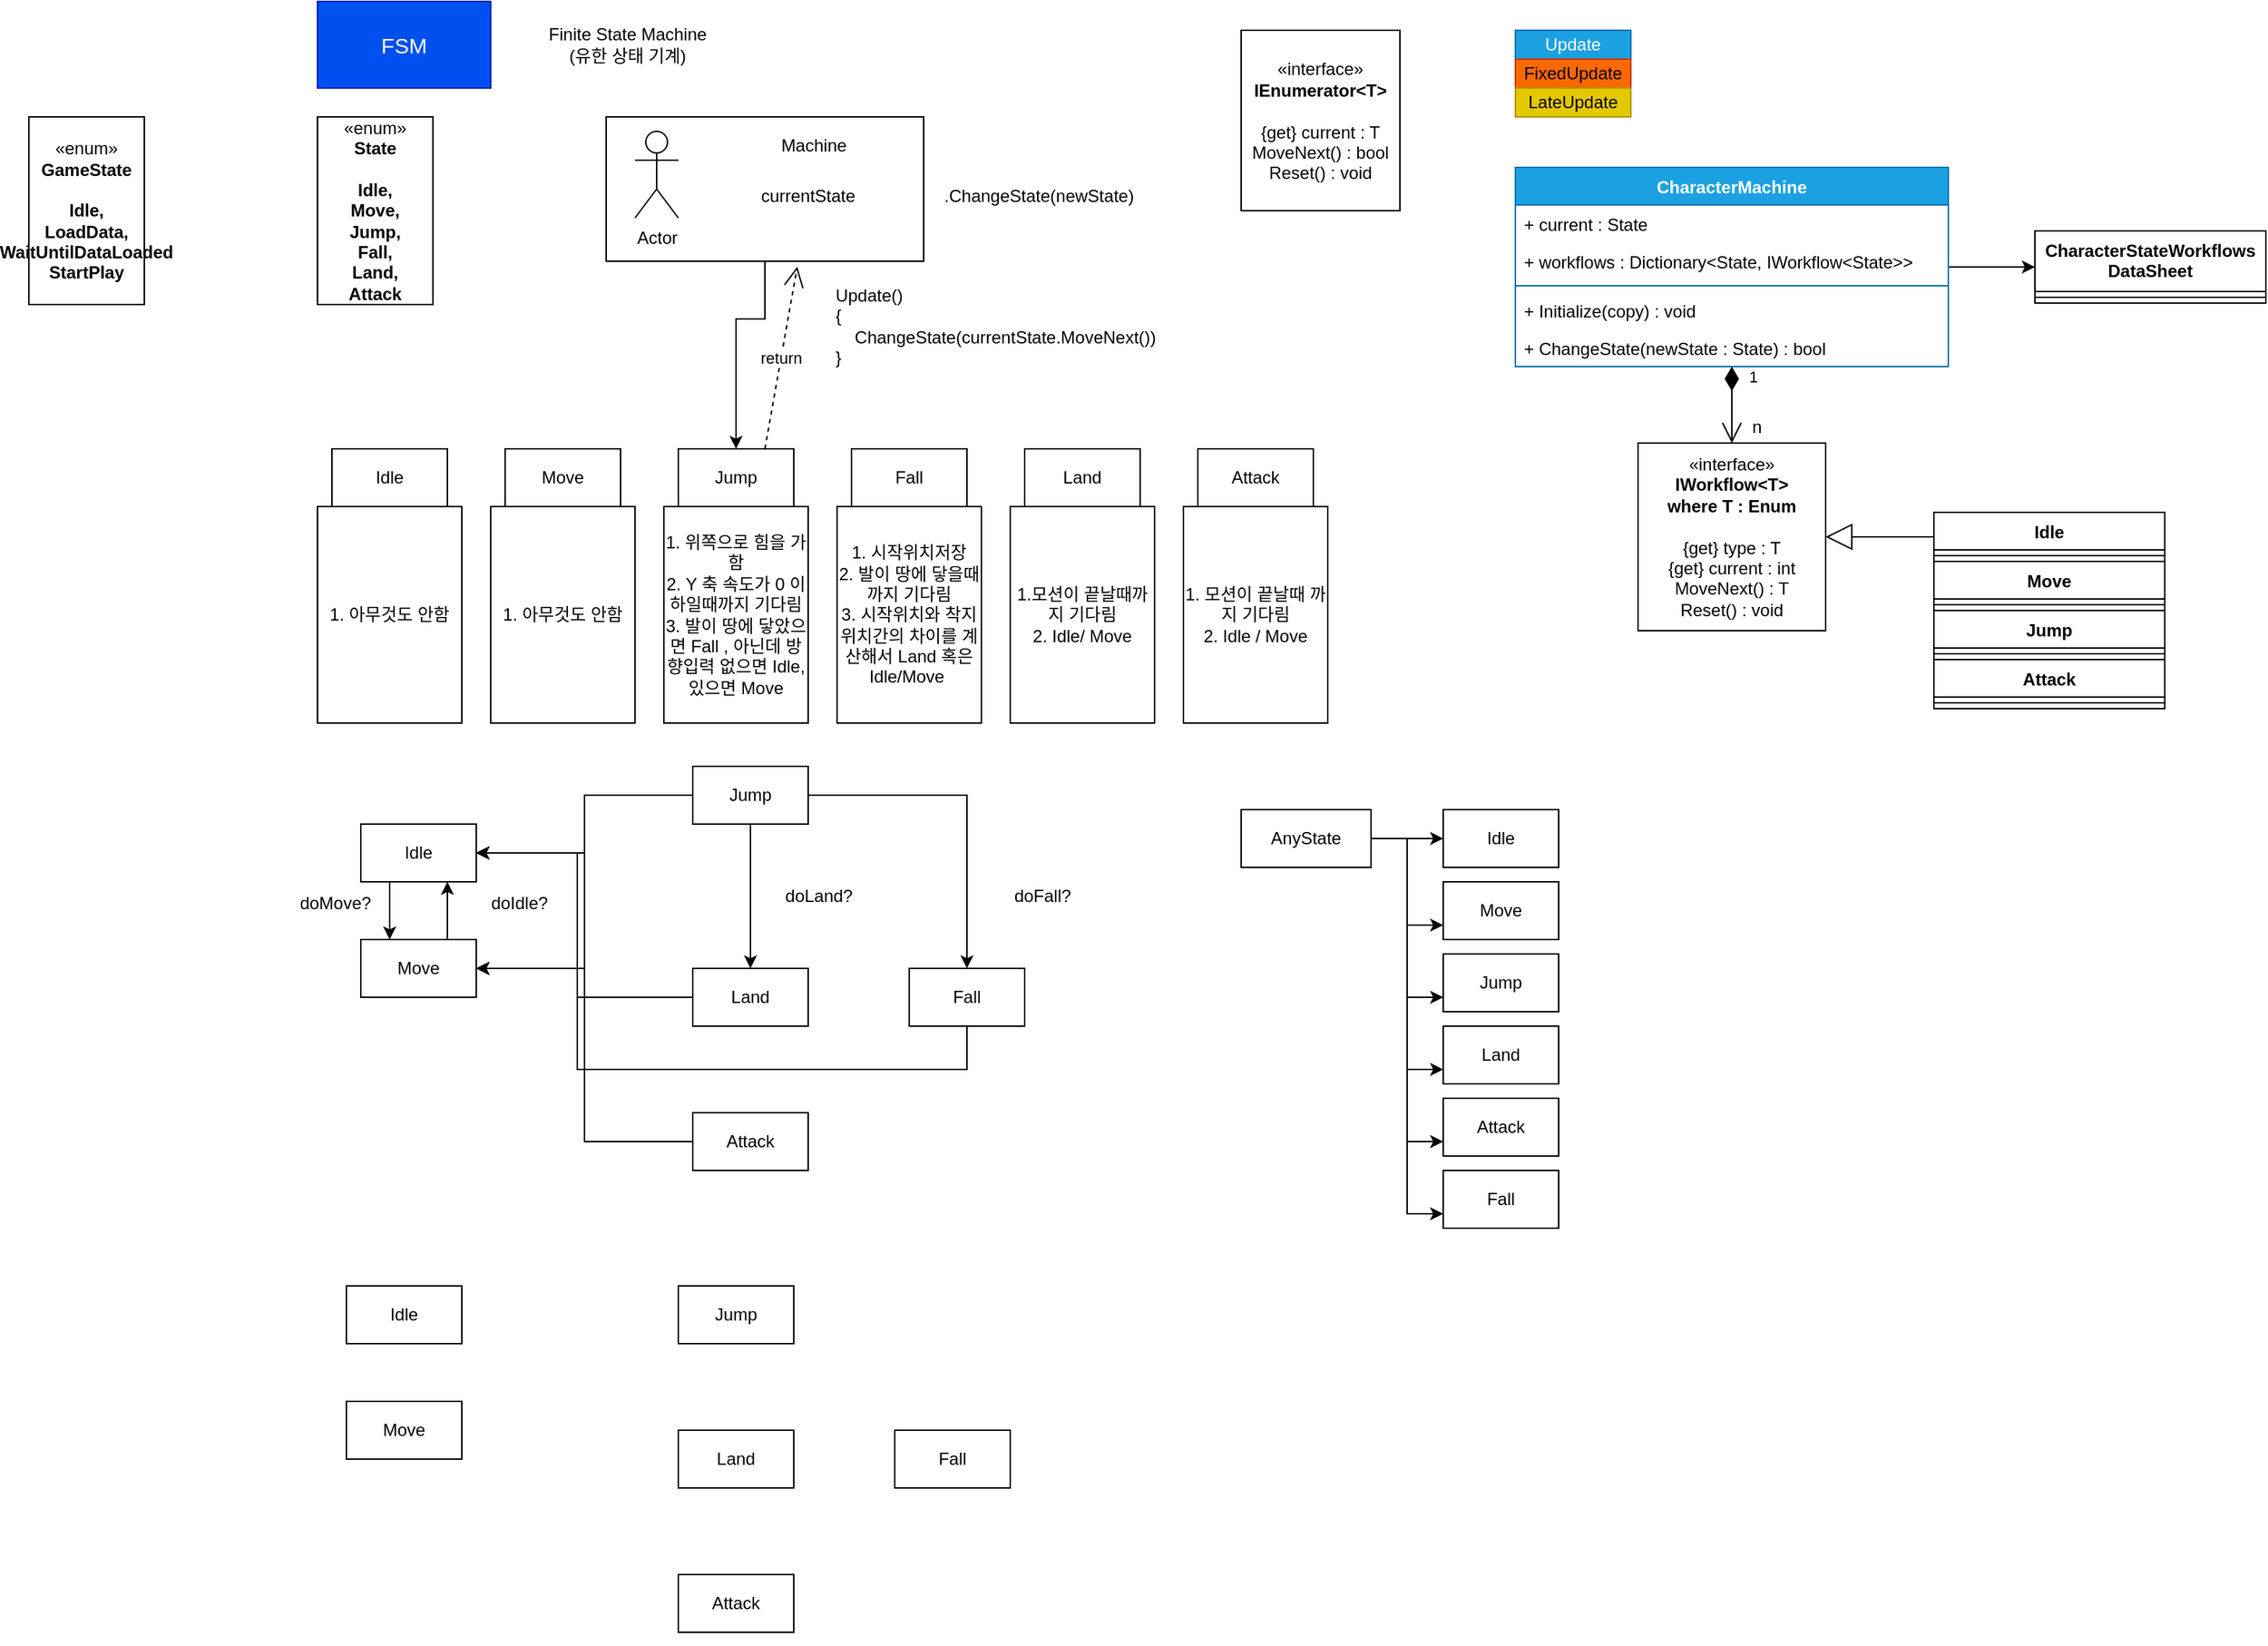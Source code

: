 <mxfile version="21.7.0" type="device">
  <diagram id="C5RBs43oDa-KdzZeNtuy" name="Page-1">
    <mxGraphModel dx="1877" dy="534" grid="1" gridSize="10" guides="1" tooltips="1" connect="1" arrows="1" fold="1" page="1" pageScale="1" pageWidth="827" pageHeight="1169" math="0" shadow="0">
      <root>
        <mxCell id="WIyWlLk6GJQsqaUBKTNV-0" />
        <mxCell id="WIyWlLk6GJQsqaUBKTNV-1" parent="WIyWlLk6GJQsqaUBKTNV-0" />
        <mxCell id="bnlQOimCdnCWoGnJ-0to-18" style="edgeStyle=orthogonalEdgeStyle;rounded=0;orthogonalLoop=1;jettySize=auto;html=1;entryX=0.5;entryY=0;entryDx=0;entryDy=0;" parent="WIyWlLk6GJQsqaUBKTNV-1" source="bnlQOimCdnCWoGnJ-0to-15" target="bnlQOimCdnCWoGnJ-0to-5" edge="1">
          <mxGeometry relative="1" as="geometry">
            <Array as="points">
              <mxPoint x="330" y="240" />
              <mxPoint x="310" y="240" />
            </Array>
          </mxGeometry>
        </mxCell>
        <mxCell id="bnlQOimCdnCWoGnJ-0to-15" value="" style="rounded=0;whiteSpace=wrap;html=1;" parent="WIyWlLk6GJQsqaUBKTNV-1" vertex="1">
          <mxGeometry x="220" y="100" width="220" height="100" as="geometry" />
        </mxCell>
        <mxCell id="bnlQOimCdnCWoGnJ-0to-0" value="FSM" style="rounded=0;whiteSpace=wrap;html=1;fillColor=#0050ef;fontColor=#ffffff;strokeColor=#001DBC;fontSize=15;" parent="WIyWlLk6GJQsqaUBKTNV-1" vertex="1">
          <mxGeometry x="20" y="20" width="120" height="60" as="geometry" />
        </mxCell>
        <mxCell id="bnlQOimCdnCWoGnJ-0to-1" value="Finite State Machine&lt;br&gt;(유한 상태 기계)" style="text;html=1;strokeColor=none;fillColor=none;align=center;verticalAlign=middle;whiteSpace=wrap;rounded=0;" parent="WIyWlLk6GJQsqaUBKTNV-1" vertex="1">
          <mxGeometry x="150" y="20" width="170" height="60" as="geometry" />
        </mxCell>
        <mxCell id="bnlQOimCdnCWoGnJ-0to-2" value="Move" style="rounded=0;whiteSpace=wrap;html=1;" parent="WIyWlLk6GJQsqaUBKTNV-1" vertex="1">
          <mxGeometry x="150" y="330" width="80" height="40" as="geometry" />
        </mxCell>
        <mxCell id="bnlQOimCdnCWoGnJ-0to-3" value="Actor" style="shape=umlActor;verticalLabelPosition=bottom;verticalAlign=top;html=1;outlineConnect=0;" parent="WIyWlLk6GJQsqaUBKTNV-1" vertex="1">
          <mxGeometry x="240" y="110" width="30" height="60" as="geometry" />
        </mxCell>
        <mxCell id="bnlQOimCdnCWoGnJ-0to-4" value="Idle" style="rounded=0;whiteSpace=wrap;html=1;" parent="WIyWlLk6GJQsqaUBKTNV-1" vertex="1">
          <mxGeometry x="30" y="330" width="80" height="40" as="geometry" />
        </mxCell>
        <mxCell id="bnlQOimCdnCWoGnJ-0to-5" value="Jump" style="rounded=0;whiteSpace=wrap;html=1;" parent="WIyWlLk6GJQsqaUBKTNV-1" vertex="1">
          <mxGeometry x="270" y="330" width="80" height="40" as="geometry" />
        </mxCell>
        <mxCell id="bnlQOimCdnCWoGnJ-0to-6" value="Fall" style="rounded=0;whiteSpace=wrap;html=1;" parent="WIyWlLk6GJQsqaUBKTNV-1" vertex="1">
          <mxGeometry x="390" y="330" width="80" height="40" as="geometry" />
        </mxCell>
        <mxCell id="bnlQOimCdnCWoGnJ-0to-7" value="Land" style="rounded=0;whiteSpace=wrap;html=1;" parent="WIyWlLk6GJQsqaUBKTNV-1" vertex="1">
          <mxGeometry x="510" y="330" width="80" height="40" as="geometry" />
        </mxCell>
        <mxCell id="bnlQOimCdnCWoGnJ-0to-8" value="Attack" style="rounded=0;whiteSpace=wrap;html=1;" parent="WIyWlLk6GJQsqaUBKTNV-1" vertex="1">
          <mxGeometry x="630" y="330" width="80" height="40" as="geometry" />
        </mxCell>
        <mxCell id="bnlQOimCdnCWoGnJ-0to-9" value="1. 아무것도 안함" style="rounded=0;whiteSpace=wrap;html=1;" parent="WIyWlLk6GJQsqaUBKTNV-1" vertex="1">
          <mxGeometry x="20" y="370" width="100" height="150" as="geometry" />
        </mxCell>
        <mxCell id="bnlQOimCdnCWoGnJ-0to-10" value="1. 아무것도 안함" style="rounded=0;whiteSpace=wrap;html=1;" parent="WIyWlLk6GJQsqaUBKTNV-1" vertex="1">
          <mxGeometry x="140" y="370" width="100" height="150" as="geometry" />
        </mxCell>
        <mxCell id="bnlQOimCdnCWoGnJ-0to-11" value="1. 위쪽으로 힘을 가함&lt;br&gt;2. Y 축 속도가 0 이하일때까지 기다림&lt;br&gt;3. 발이 땅에 닿았으면 Fall , 아닌데 방향입력 없으면 Idle, 있으면 Move" style="rounded=0;whiteSpace=wrap;html=1;" parent="WIyWlLk6GJQsqaUBKTNV-1" vertex="1">
          <mxGeometry x="260" y="370" width="100" height="150" as="geometry" />
        </mxCell>
        <mxCell id="bnlQOimCdnCWoGnJ-0to-12" value="1. 시작위치저장&lt;br&gt;2. 발이 땅에 닿을때 까지 기다림&lt;br&gt;3. 시작위치와 착지위치간의 차이를 계산해서 Land 혹은 Idle/Move&amp;nbsp;" style="rounded=0;whiteSpace=wrap;html=1;" parent="WIyWlLk6GJQsqaUBKTNV-1" vertex="1">
          <mxGeometry x="380" y="370" width="100" height="150" as="geometry" />
        </mxCell>
        <mxCell id="bnlQOimCdnCWoGnJ-0to-13" value="1.모션이 끝날때까지 기다림&lt;br&gt;2. Idle/ Move" style="rounded=0;whiteSpace=wrap;html=1;" parent="WIyWlLk6GJQsqaUBKTNV-1" vertex="1">
          <mxGeometry x="500" y="370" width="100" height="150" as="geometry" />
        </mxCell>
        <mxCell id="bnlQOimCdnCWoGnJ-0to-14" value="1. 모션이 끝날때 까지 기다림&lt;br&gt;2. Idle / Move" style="rounded=0;whiteSpace=wrap;html=1;" parent="WIyWlLk6GJQsqaUBKTNV-1" vertex="1">
          <mxGeometry x="620" y="370" width="100" height="150" as="geometry" />
        </mxCell>
        <mxCell id="bnlQOimCdnCWoGnJ-0to-16" value="Machine" style="text;html=1;strokeColor=none;fillColor=none;align=center;verticalAlign=middle;whiteSpace=wrap;rounded=0;" parent="WIyWlLk6GJQsqaUBKTNV-1" vertex="1">
          <mxGeometry x="314" y="105" width="100" height="30" as="geometry" />
        </mxCell>
        <mxCell id="bnlQOimCdnCWoGnJ-0to-17" value=".ChangeState(newState)" style="text;html=1;strokeColor=none;fillColor=none;align=center;verticalAlign=middle;whiteSpace=wrap;rounded=0;" parent="WIyWlLk6GJQsqaUBKTNV-1" vertex="1">
          <mxGeometry x="450" y="135" width="140" height="40" as="geometry" />
        </mxCell>
        <mxCell id="bnlQOimCdnCWoGnJ-0to-20" value="«enum»&lt;br&gt;&lt;b&gt;State&lt;br&gt;&lt;br&gt;Idle,&lt;br&gt;Move,&lt;br&gt;Jump,&lt;br&gt;Fall,&lt;br&gt;Land,&lt;br&gt;Attack&lt;br&gt;&lt;/b&gt;" style="html=1;whiteSpace=wrap;" parent="WIyWlLk6GJQsqaUBKTNV-1" vertex="1">
          <mxGeometry x="20" y="100" width="80" height="130" as="geometry" />
        </mxCell>
        <mxCell id="bnlQOimCdnCWoGnJ-0to-21" value="currentState" style="text;html=1;strokeColor=none;fillColor=none;align=center;verticalAlign=middle;whiteSpace=wrap;rounded=0;" parent="WIyWlLk6GJQsqaUBKTNV-1" vertex="1">
          <mxGeometry x="310" y="140" width="100" height="30" as="geometry" />
        </mxCell>
        <mxCell id="bnlQOimCdnCWoGnJ-0to-22" value="&lt;div style=&quot;text-align: left;&quot;&gt;&lt;span style=&quot;background-color: initial;&quot;&gt;Update()&lt;/span&gt;&lt;/div&gt;&lt;div style=&quot;text-align: left;&quot;&gt;&lt;span style=&quot;background-color: initial;&quot;&gt;{&lt;/span&gt;&lt;/div&gt;&lt;div style=&quot;text-align: left;&quot;&gt;&lt;span style=&quot;background-color: initial;&quot;&gt;&amp;nbsp; &amp;nbsp; ChangeState(currentState.MoveNext())&lt;/span&gt;&lt;/div&gt;&lt;div style=&quot;text-align: left;&quot;&gt;&lt;span style=&quot;background-color: initial;&quot;&gt;}&lt;/span&gt;&lt;/div&gt;" style="text;html=1;strokeColor=none;fillColor=none;align=center;verticalAlign=middle;whiteSpace=wrap;rounded=0;" parent="WIyWlLk6GJQsqaUBKTNV-1" vertex="1">
          <mxGeometry x="360" y="210" width="260" height="70" as="geometry" />
        </mxCell>
        <mxCell id="bnlQOimCdnCWoGnJ-0to-23" value="return" style="endArrow=open;endSize=12;dashed=1;html=1;rounded=0;exitX=0.75;exitY=0;exitDx=0;exitDy=0;entryX=0.602;entryY=1.037;entryDx=0;entryDy=0;entryPerimeter=0;" parent="WIyWlLk6GJQsqaUBKTNV-1" source="bnlQOimCdnCWoGnJ-0to-5" target="bnlQOimCdnCWoGnJ-0to-15" edge="1">
          <mxGeometry width="160" relative="1" as="geometry">
            <mxPoint x="340" y="310" as="sourcePoint" />
            <mxPoint x="500" y="310" as="targetPoint" />
          </mxGeometry>
        </mxCell>
        <mxCell id="bnlQOimCdnCWoGnJ-0to-33" style="edgeStyle=orthogonalEdgeStyle;rounded=0;orthogonalLoop=1;jettySize=auto;html=1;entryX=0.75;entryY=1;entryDx=0;entryDy=0;" parent="WIyWlLk6GJQsqaUBKTNV-1" source="bnlQOimCdnCWoGnJ-0to-25" target="bnlQOimCdnCWoGnJ-0to-26" edge="1">
          <mxGeometry relative="1" as="geometry">
            <Array as="points">
              <mxPoint x="110" y="660" />
              <mxPoint x="110" y="660" />
            </Array>
          </mxGeometry>
        </mxCell>
        <mxCell id="bnlQOimCdnCWoGnJ-0to-25" value="Move" style="rounded=0;whiteSpace=wrap;html=1;" parent="WIyWlLk6GJQsqaUBKTNV-1" vertex="1">
          <mxGeometry x="50" y="670" width="80" height="40" as="geometry" />
        </mxCell>
        <mxCell id="bnlQOimCdnCWoGnJ-0to-31" style="edgeStyle=orthogonalEdgeStyle;rounded=0;orthogonalLoop=1;jettySize=auto;html=1;entryX=0.25;entryY=0;entryDx=0;entryDy=0;exitX=0.25;exitY=1;exitDx=0;exitDy=0;" parent="WIyWlLk6GJQsqaUBKTNV-1" source="bnlQOimCdnCWoGnJ-0to-26" target="bnlQOimCdnCWoGnJ-0to-25" edge="1">
          <mxGeometry relative="1" as="geometry" />
        </mxCell>
        <mxCell id="bnlQOimCdnCWoGnJ-0to-26" value="Idle" style="rounded=0;whiteSpace=wrap;html=1;" parent="WIyWlLk6GJQsqaUBKTNV-1" vertex="1">
          <mxGeometry x="50" y="590" width="80" height="40" as="geometry" />
        </mxCell>
        <mxCell id="bnlQOimCdnCWoGnJ-0to-35" style="edgeStyle=orthogonalEdgeStyle;rounded=0;orthogonalLoop=1;jettySize=auto;html=1;entryX=0.5;entryY=0;entryDx=0;entryDy=0;" parent="WIyWlLk6GJQsqaUBKTNV-1" source="bnlQOimCdnCWoGnJ-0to-27" target="bnlQOimCdnCWoGnJ-0to-28" edge="1">
          <mxGeometry relative="1" as="geometry" />
        </mxCell>
        <mxCell id="bnlQOimCdnCWoGnJ-0to-37" style="edgeStyle=orthogonalEdgeStyle;rounded=0;orthogonalLoop=1;jettySize=auto;html=1;entryX=0.5;entryY=0;entryDx=0;entryDy=0;" parent="WIyWlLk6GJQsqaUBKTNV-1" source="bnlQOimCdnCWoGnJ-0to-27" target="bnlQOimCdnCWoGnJ-0to-29" edge="1">
          <mxGeometry relative="1" as="geometry" />
        </mxCell>
        <mxCell id="bnlQOimCdnCWoGnJ-0to-46" style="edgeStyle=orthogonalEdgeStyle;rounded=0;orthogonalLoop=1;jettySize=auto;html=1;entryX=1;entryY=0.5;entryDx=0;entryDy=0;" parent="WIyWlLk6GJQsqaUBKTNV-1" source="bnlQOimCdnCWoGnJ-0to-27" target="bnlQOimCdnCWoGnJ-0to-26" edge="1">
          <mxGeometry relative="1" as="geometry" />
        </mxCell>
        <mxCell id="bnlQOimCdnCWoGnJ-0to-47" style="edgeStyle=orthogonalEdgeStyle;rounded=0;orthogonalLoop=1;jettySize=auto;html=1;entryX=1;entryY=0.5;entryDx=0;entryDy=0;" parent="WIyWlLk6GJQsqaUBKTNV-1" source="bnlQOimCdnCWoGnJ-0to-27" target="bnlQOimCdnCWoGnJ-0to-25" edge="1">
          <mxGeometry relative="1" as="geometry" />
        </mxCell>
        <mxCell id="bnlQOimCdnCWoGnJ-0to-27" value="Jump" style="rounded=0;whiteSpace=wrap;html=1;" parent="WIyWlLk6GJQsqaUBKTNV-1" vertex="1">
          <mxGeometry x="280" y="550" width="80" height="40" as="geometry" />
        </mxCell>
        <mxCell id="bnlQOimCdnCWoGnJ-0to-42" style="edgeStyle=orthogonalEdgeStyle;rounded=0;orthogonalLoop=1;jettySize=auto;html=1;entryX=1;entryY=0.5;entryDx=0;entryDy=0;" parent="WIyWlLk6GJQsqaUBKTNV-1" source="bnlQOimCdnCWoGnJ-0to-28" target="bnlQOimCdnCWoGnJ-0to-26" edge="1">
          <mxGeometry relative="1" as="geometry">
            <Array as="points">
              <mxPoint x="470" y="760" />
              <mxPoint x="200" y="760" />
              <mxPoint x="200" y="610" />
            </Array>
          </mxGeometry>
        </mxCell>
        <mxCell id="bnlQOimCdnCWoGnJ-0to-43" style="edgeStyle=orthogonalEdgeStyle;rounded=0;orthogonalLoop=1;jettySize=auto;html=1;" parent="WIyWlLk6GJQsqaUBKTNV-1" source="bnlQOimCdnCWoGnJ-0to-28" target="bnlQOimCdnCWoGnJ-0to-25" edge="1">
          <mxGeometry relative="1" as="geometry">
            <Array as="points">
              <mxPoint x="470" y="760" />
              <mxPoint x="200" y="760" />
              <mxPoint x="200" y="690" />
            </Array>
          </mxGeometry>
        </mxCell>
        <mxCell id="bnlQOimCdnCWoGnJ-0to-28" value="Fall" style="rounded=0;whiteSpace=wrap;html=1;" parent="WIyWlLk6GJQsqaUBKTNV-1" vertex="1">
          <mxGeometry x="430" y="690" width="80" height="40" as="geometry" />
        </mxCell>
        <mxCell id="bnlQOimCdnCWoGnJ-0to-40" style="edgeStyle=orthogonalEdgeStyle;rounded=0;orthogonalLoop=1;jettySize=auto;html=1;entryX=1;entryY=0.5;entryDx=0;entryDy=0;" parent="WIyWlLk6GJQsqaUBKTNV-1" source="bnlQOimCdnCWoGnJ-0to-29" target="bnlQOimCdnCWoGnJ-0to-25" edge="1">
          <mxGeometry relative="1" as="geometry">
            <Array as="points">
              <mxPoint x="200" y="710" />
              <mxPoint x="200" y="690" />
            </Array>
          </mxGeometry>
        </mxCell>
        <mxCell id="bnlQOimCdnCWoGnJ-0to-41" style="edgeStyle=orthogonalEdgeStyle;rounded=0;orthogonalLoop=1;jettySize=auto;html=1;entryX=1;entryY=0.5;entryDx=0;entryDy=0;" parent="WIyWlLk6GJQsqaUBKTNV-1" source="bnlQOimCdnCWoGnJ-0to-29" target="bnlQOimCdnCWoGnJ-0to-26" edge="1">
          <mxGeometry relative="1" as="geometry">
            <Array as="points">
              <mxPoint x="200" y="710" />
              <mxPoint x="200" y="610" />
            </Array>
          </mxGeometry>
        </mxCell>
        <mxCell id="bnlQOimCdnCWoGnJ-0to-29" value="Land" style="rounded=0;whiteSpace=wrap;html=1;" parent="WIyWlLk6GJQsqaUBKTNV-1" vertex="1">
          <mxGeometry x="280" y="690" width="80" height="40" as="geometry" />
        </mxCell>
        <mxCell id="bnlQOimCdnCWoGnJ-0to-44" style="edgeStyle=orthogonalEdgeStyle;rounded=0;orthogonalLoop=1;jettySize=auto;html=1;entryX=1;entryY=0.5;entryDx=0;entryDy=0;" parent="WIyWlLk6GJQsqaUBKTNV-1" source="bnlQOimCdnCWoGnJ-0to-30" target="bnlQOimCdnCWoGnJ-0to-26" edge="1">
          <mxGeometry relative="1" as="geometry" />
        </mxCell>
        <mxCell id="bnlQOimCdnCWoGnJ-0to-45" style="edgeStyle=orthogonalEdgeStyle;rounded=0;orthogonalLoop=1;jettySize=auto;html=1;entryX=1;entryY=0.5;entryDx=0;entryDy=0;" parent="WIyWlLk6GJQsqaUBKTNV-1" source="bnlQOimCdnCWoGnJ-0to-30" target="bnlQOimCdnCWoGnJ-0to-25" edge="1">
          <mxGeometry relative="1" as="geometry" />
        </mxCell>
        <mxCell id="bnlQOimCdnCWoGnJ-0to-30" value="Attack" style="rounded=0;whiteSpace=wrap;html=1;" parent="WIyWlLk6GJQsqaUBKTNV-1" vertex="1">
          <mxGeometry x="280" y="790" width="80" height="40" as="geometry" />
        </mxCell>
        <mxCell id="bnlQOimCdnCWoGnJ-0to-32" value="doIdle?" style="text;html=1;strokeColor=none;fillColor=none;align=center;verticalAlign=middle;whiteSpace=wrap;rounded=0;" parent="WIyWlLk6GJQsqaUBKTNV-1" vertex="1">
          <mxGeometry x="120" y="630" width="80" height="30" as="geometry" />
        </mxCell>
        <mxCell id="bnlQOimCdnCWoGnJ-0to-34" value="doMove?" style="text;html=1;strokeColor=none;fillColor=none;align=center;verticalAlign=middle;whiteSpace=wrap;rounded=0;" parent="WIyWlLk6GJQsqaUBKTNV-1" vertex="1">
          <mxGeometry y="630" width="65" height="30" as="geometry" />
        </mxCell>
        <mxCell id="bnlQOimCdnCWoGnJ-0to-36" value="doLand?" style="text;html=1;strokeColor=none;fillColor=none;align=center;verticalAlign=middle;whiteSpace=wrap;rounded=0;" parent="WIyWlLk6GJQsqaUBKTNV-1" vertex="1">
          <mxGeometry x="325" y="610" width="85" height="60" as="geometry" />
        </mxCell>
        <mxCell id="bnlQOimCdnCWoGnJ-0to-38" value="doFall?" style="text;html=1;strokeColor=none;fillColor=none;align=center;verticalAlign=middle;whiteSpace=wrap;rounded=0;" parent="WIyWlLk6GJQsqaUBKTNV-1" vertex="1">
          <mxGeometry x="480" y="610" width="85" height="60" as="geometry" />
        </mxCell>
        <mxCell id="bnlQOimCdnCWoGnJ-0to-39" style="edgeStyle=orthogonalEdgeStyle;rounded=0;orthogonalLoop=1;jettySize=auto;html=1;exitX=0.5;exitY=1;exitDx=0;exitDy=0;" parent="WIyWlLk6GJQsqaUBKTNV-1" source="bnlQOimCdnCWoGnJ-0to-30" target="bnlQOimCdnCWoGnJ-0to-30" edge="1">
          <mxGeometry relative="1" as="geometry" />
        </mxCell>
        <mxCell id="bnlQOimCdnCWoGnJ-0to-49" value="Move" style="rounded=0;whiteSpace=wrap;html=1;" parent="WIyWlLk6GJQsqaUBKTNV-1" vertex="1">
          <mxGeometry x="40" y="990" width="80" height="40" as="geometry" />
        </mxCell>
        <mxCell id="bnlQOimCdnCWoGnJ-0to-51" value="Idle" style="rounded=0;whiteSpace=wrap;html=1;" parent="WIyWlLk6GJQsqaUBKTNV-1" vertex="1">
          <mxGeometry x="40" y="910" width="80" height="40" as="geometry" />
        </mxCell>
        <mxCell id="bnlQOimCdnCWoGnJ-0to-56" value="Jump" style="rounded=0;whiteSpace=wrap;html=1;" parent="WIyWlLk6GJQsqaUBKTNV-1" vertex="1">
          <mxGeometry x="270" y="910" width="80" height="40" as="geometry" />
        </mxCell>
        <mxCell id="bnlQOimCdnCWoGnJ-0to-59" value="Fall" style="rounded=0;whiteSpace=wrap;html=1;" parent="WIyWlLk6GJQsqaUBKTNV-1" vertex="1">
          <mxGeometry x="420" y="1010" width="80" height="40" as="geometry" />
        </mxCell>
        <mxCell id="bnlQOimCdnCWoGnJ-0to-62" value="Land" style="rounded=0;whiteSpace=wrap;html=1;" parent="WIyWlLk6GJQsqaUBKTNV-1" vertex="1">
          <mxGeometry x="270" y="1010" width="80" height="40" as="geometry" />
        </mxCell>
        <mxCell id="bnlQOimCdnCWoGnJ-0to-65" value="Attack" style="rounded=0;whiteSpace=wrap;html=1;" parent="WIyWlLk6GJQsqaUBKTNV-1" vertex="1">
          <mxGeometry x="270" y="1110" width="80" height="40" as="geometry" />
        </mxCell>
        <mxCell id="bnlQOimCdnCWoGnJ-0to-69" style="edgeStyle=orthogonalEdgeStyle;rounded=0;orthogonalLoop=1;jettySize=auto;html=1;exitX=0.5;exitY=1;exitDx=0;exitDy=0;" parent="WIyWlLk6GJQsqaUBKTNV-1" source="bnlQOimCdnCWoGnJ-0to-65" target="bnlQOimCdnCWoGnJ-0to-65" edge="1">
          <mxGeometry relative="1" as="geometry" />
        </mxCell>
        <mxCell id="bnlQOimCdnCWoGnJ-0to-78" style="edgeStyle=orthogonalEdgeStyle;rounded=0;orthogonalLoop=1;jettySize=auto;html=1;entryX=0;entryY=0.5;entryDx=0;entryDy=0;" parent="WIyWlLk6GJQsqaUBKTNV-1" source="bnlQOimCdnCWoGnJ-0to-70" target="bnlQOimCdnCWoGnJ-0to-72" edge="1">
          <mxGeometry relative="1" as="geometry" />
        </mxCell>
        <mxCell id="bnlQOimCdnCWoGnJ-0to-79" style="edgeStyle=orthogonalEdgeStyle;rounded=0;orthogonalLoop=1;jettySize=auto;html=1;entryX=0;entryY=0.75;entryDx=0;entryDy=0;" parent="WIyWlLk6GJQsqaUBKTNV-1" source="bnlQOimCdnCWoGnJ-0to-70" target="bnlQOimCdnCWoGnJ-0to-71" edge="1">
          <mxGeometry relative="1" as="geometry" />
        </mxCell>
        <mxCell id="bnlQOimCdnCWoGnJ-0to-80" style="edgeStyle=orthogonalEdgeStyle;rounded=0;orthogonalLoop=1;jettySize=auto;html=1;entryX=0;entryY=0.75;entryDx=0;entryDy=0;" parent="WIyWlLk6GJQsqaUBKTNV-1" source="bnlQOimCdnCWoGnJ-0to-70" target="bnlQOimCdnCWoGnJ-0to-73" edge="1">
          <mxGeometry relative="1" as="geometry" />
        </mxCell>
        <mxCell id="bnlQOimCdnCWoGnJ-0to-81" style="edgeStyle=orthogonalEdgeStyle;rounded=0;orthogonalLoop=1;jettySize=auto;html=1;entryX=0;entryY=0.75;entryDx=0;entryDy=0;" parent="WIyWlLk6GJQsqaUBKTNV-1" source="bnlQOimCdnCWoGnJ-0to-70" target="bnlQOimCdnCWoGnJ-0to-75" edge="1">
          <mxGeometry relative="1" as="geometry" />
        </mxCell>
        <mxCell id="bnlQOimCdnCWoGnJ-0to-82" style="edgeStyle=orthogonalEdgeStyle;rounded=0;orthogonalLoop=1;jettySize=auto;html=1;entryX=0;entryY=0.75;entryDx=0;entryDy=0;" parent="WIyWlLk6GJQsqaUBKTNV-1" source="bnlQOimCdnCWoGnJ-0to-70" target="bnlQOimCdnCWoGnJ-0to-76" edge="1">
          <mxGeometry relative="1" as="geometry" />
        </mxCell>
        <mxCell id="bnlQOimCdnCWoGnJ-0to-83" style="edgeStyle=orthogonalEdgeStyle;rounded=0;orthogonalLoop=1;jettySize=auto;html=1;entryX=0;entryY=0.75;entryDx=0;entryDy=0;" parent="WIyWlLk6GJQsqaUBKTNV-1" source="bnlQOimCdnCWoGnJ-0to-70" target="bnlQOimCdnCWoGnJ-0to-74" edge="1">
          <mxGeometry relative="1" as="geometry" />
        </mxCell>
        <mxCell id="bnlQOimCdnCWoGnJ-0to-70" value="AnyState" style="rounded=0;whiteSpace=wrap;html=1;" parent="WIyWlLk6GJQsqaUBKTNV-1" vertex="1">
          <mxGeometry x="660" y="580" width="90" height="40" as="geometry" />
        </mxCell>
        <mxCell id="bnlQOimCdnCWoGnJ-0to-71" value="Move" style="rounded=0;whiteSpace=wrap;html=1;" parent="WIyWlLk6GJQsqaUBKTNV-1" vertex="1">
          <mxGeometry x="800" y="630" width="80" height="40" as="geometry" />
        </mxCell>
        <mxCell id="bnlQOimCdnCWoGnJ-0to-72" value="Idle" style="rounded=0;whiteSpace=wrap;html=1;" parent="WIyWlLk6GJQsqaUBKTNV-1" vertex="1">
          <mxGeometry x="800" y="580" width="80" height="40" as="geometry" />
        </mxCell>
        <mxCell id="bnlQOimCdnCWoGnJ-0to-73" value="Jump" style="rounded=0;whiteSpace=wrap;html=1;" parent="WIyWlLk6GJQsqaUBKTNV-1" vertex="1">
          <mxGeometry x="800" y="680" width="80" height="40" as="geometry" />
        </mxCell>
        <mxCell id="bnlQOimCdnCWoGnJ-0to-74" value="Fall" style="rounded=0;whiteSpace=wrap;html=1;" parent="WIyWlLk6GJQsqaUBKTNV-1" vertex="1">
          <mxGeometry x="800" y="830" width="80" height="40" as="geometry" />
        </mxCell>
        <mxCell id="bnlQOimCdnCWoGnJ-0to-75" value="Land" style="rounded=0;whiteSpace=wrap;html=1;" parent="WIyWlLk6GJQsqaUBKTNV-1" vertex="1">
          <mxGeometry x="800" y="730" width="80" height="40" as="geometry" />
        </mxCell>
        <mxCell id="bnlQOimCdnCWoGnJ-0to-76" value="Attack" style="rounded=0;whiteSpace=wrap;html=1;" parent="WIyWlLk6GJQsqaUBKTNV-1" vertex="1">
          <mxGeometry x="800" y="780" width="80" height="40" as="geometry" />
        </mxCell>
        <mxCell id="bnlQOimCdnCWoGnJ-0to-77" style="edgeStyle=orthogonalEdgeStyle;rounded=0;orthogonalLoop=1;jettySize=auto;html=1;exitX=0.5;exitY=1;exitDx=0;exitDy=0;" parent="WIyWlLk6GJQsqaUBKTNV-1" source="bnlQOimCdnCWoGnJ-0to-76" target="bnlQOimCdnCWoGnJ-0to-76" edge="1">
          <mxGeometry relative="1" as="geometry" />
        </mxCell>
        <mxCell id="bnlQOimCdnCWoGnJ-0to-84" value="«interface»&lt;br&gt;&lt;b&gt;IEnumerator&amp;lt;T&amp;gt;&lt;br&gt;&lt;/b&gt;&lt;br&gt;{get} current : T&lt;br&gt;MoveNext() : bool&lt;br&gt;Reset() : void" style="html=1;whiteSpace=wrap;" parent="WIyWlLk6GJQsqaUBKTNV-1" vertex="1">
          <mxGeometry x="660" y="40" width="110" height="125" as="geometry" />
        </mxCell>
        <mxCell id="bnlQOimCdnCWoGnJ-0to-85" value="«interface»&lt;br&gt;&lt;b&gt;IWorkflow&amp;lt;T&amp;gt;&lt;br&gt;where T : Enum&lt;br&gt;&lt;/b&gt;&lt;br&gt;{get} type : T&lt;br&gt;{get} current : int&lt;br&gt;MoveNext() : T&lt;br&gt;Reset() : void" style="html=1;whiteSpace=wrap;" parent="WIyWlLk6GJQsqaUBKTNV-1" vertex="1">
          <mxGeometry x="935" y="326" width="130" height="130" as="geometry" />
        </mxCell>
        <mxCell id="bnlQOimCdnCWoGnJ-0to-86" value="«enum»&lt;br&gt;&lt;b&gt;GameState&lt;br&gt;&lt;br&gt;Idle,&lt;br&gt;LoadData,&lt;br&gt;WaitUntilDataLoaded&lt;br&gt;StartPlay&lt;br&gt;&lt;/b&gt;" style="html=1;whiteSpace=wrap;" parent="WIyWlLk6GJQsqaUBKTNV-1" vertex="1">
          <mxGeometry x="-180" y="100" width="80" height="130" as="geometry" />
        </mxCell>
        <mxCell id="bnlQOimCdnCWoGnJ-0to-87" value="Idle" style="swimlane;fontStyle=1;align=center;verticalAlign=top;childLayout=stackLayout;horizontal=1;startSize=26;horizontalStack=0;resizeParent=1;resizeParentMax=0;resizeLast=0;collapsible=1;marginBottom=0;whiteSpace=wrap;html=1;" parent="WIyWlLk6GJQsqaUBKTNV-1" vertex="1">
          <mxGeometry x="1140" y="374" width="160" height="34" as="geometry" />
        </mxCell>
        <mxCell id="bnlQOimCdnCWoGnJ-0to-89" value="" style="line;strokeWidth=1;fillColor=none;align=left;verticalAlign=middle;spacingTop=-1;spacingLeft=3;spacingRight=3;rotatable=0;labelPosition=right;points=[];portConstraint=eastwest;strokeColor=inherit;" parent="bnlQOimCdnCWoGnJ-0to-87" vertex="1">
          <mxGeometry y="26" width="160" height="8" as="geometry" />
        </mxCell>
        <mxCell id="bnlQOimCdnCWoGnJ-0to-91" value="" style="endArrow=block;endSize=16;endFill=0;html=1;rounded=0;" parent="WIyWlLk6GJQsqaUBKTNV-1" source="bnlQOimCdnCWoGnJ-0to-87" target="bnlQOimCdnCWoGnJ-0to-85" edge="1">
          <mxGeometry width="160" relative="1" as="geometry">
            <mxPoint x="1200" y="434" as="sourcePoint" />
            <mxPoint x="1360" y="434" as="targetPoint" />
            <Array as="points">
              <mxPoint x="1100" y="391" />
            </Array>
          </mxGeometry>
        </mxCell>
        <mxCell id="bnlQOimCdnCWoGnJ-0to-92" value="Move" style="swimlane;fontStyle=1;align=center;verticalAlign=top;childLayout=stackLayout;horizontal=1;startSize=26;horizontalStack=0;resizeParent=1;resizeParentMax=0;resizeLast=0;collapsible=1;marginBottom=0;whiteSpace=wrap;html=1;" parent="WIyWlLk6GJQsqaUBKTNV-1" vertex="1">
          <mxGeometry x="1140" y="408" width="160" height="34" as="geometry" />
        </mxCell>
        <mxCell id="bnlQOimCdnCWoGnJ-0to-93" value="" style="line;strokeWidth=1;fillColor=none;align=left;verticalAlign=middle;spacingTop=-1;spacingLeft=3;spacingRight=3;rotatable=0;labelPosition=right;points=[];portConstraint=eastwest;strokeColor=inherit;" parent="bnlQOimCdnCWoGnJ-0to-92" vertex="1">
          <mxGeometry y="26" width="160" height="8" as="geometry" />
        </mxCell>
        <mxCell id="bnlQOimCdnCWoGnJ-0to-94" value="Jump" style="swimlane;fontStyle=1;align=center;verticalAlign=top;childLayout=stackLayout;horizontal=1;startSize=26;horizontalStack=0;resizeParent=1;resizeParentMax=0;resizeLast=0;collapsible=1;marginBottom=0;whiteSpace=wrap;html=1;" parent="WIyWlLk6GJQsqaUBKTNV-1" vertex="1">
          <mxGeometry x="1140" y="442" width="160" height="34" as="geometry" />
        </mxCell>
        <mxCell id="bnlQOimCdnCWoGnJ-0to-95" value="" style="line;strokeWidth=1;fillColor=none;align=left;verticalAlign=middle;spacingTop=-1;spacingLeft=3;spacingRight=3;rotatable=0;labelPosition=right;points=[];portConstraint=eastwest;strokeColor=inherit;" parent="bnlQOimCdnCWoGnJ-0to-94" vertex="1">
          <mxGeometry y="26" width="160" height="8" as="geometry" />
        </mxCell>
        <mxCell id="bnlQOimCdnCWoGnJ-0to-96" value="Attack" style="swimlane;fontStyle=1;align=center;verticalAlign=top;childLayout=stackLayout;horizontal=1;startSize=26;horizontalStack=0;resizeParent=1;resizeParentMax=0;resizeLast=0;collapsible=1;marginBottom=0;whiteSpace=wrap;html=1;" parent="WIyWlLk6GJQsqaUBKTNV-1" vertex="1">
          <mxGeometry x="1140" y="476" width="160" height="34" as="geometry" />
        </mxCell>
        <mxCell id="bnlQOimCdnCWoGnJ-0to-97" value="" style="line;strokeWidth=1;fillColor=none;align=left;verticalAlign=middle;spacingTop=-1;spacingLeft=3;spacingRight=3;rotatable=0;labelPosition=right;points=[];portConstraint=eastwest;strokeColor=inherit;" parent="bnlQOimCdnCWoGnJ-0to-96" vertex="1">
          <mxGeometry y="26" width="160" height="8" as="geometry" />
        </mxCell>
        <mxCell id="GsF63oC_604vNOR1dG97-15" style="edgeStyle=orthogonalEdgeStyle;rounded=0;orthogonalLoop=1;jettySize=auto;html=1;entryX=0;entryY=0.5;entryDx=0;entryDy=0;" parent="WIyWlLk6GJQsqaUBKTNV-1" source="bnlQOimCdnCWoGnJ-0to-98" target="GsF63oC_604vNOR1dG97-13" edge="1">
          <mxGeometry relative="1" as="geometry" />
        </mxCell>
        <mxCell id="bnlQOimCdnCWoGnJ-0to-98" value="CharacterMachine" style="swimlane;fontStyle=1;align=center;verticalAlign=top;childLayout=stackLayout;horizontal=1;startSize=26;horizontalStack=0;resizeParent=1;resizeParentMax=0;resizeLast=0;collapsible=1;marginBottom=0;whiteSpace=wrap;html=1;fillColor=#1ba1e2;fontColor=#ffffff;strokeColor=#006EAF;" parent="WIyWlLk6GJQsqaUBKTNV-1" vertex="1">
          <mxGeometry x="850" y="135" width="300" height="138" as="geometry" />
        </mxCell>
        <mxCell id="bnlQOimCdnCWoGnJ-0to-122" value="+ current : State" style="text;strokeColor=none;fillColor=none;align=left;verticalAlign=top;spacingLeft=4;spacingRight=4;overflow=hidden;rotatable=0;points=[[0,0.5],[1,0.5]];portConstraint=eastwest;whiteSpace=wrap;html=1;" parent="bnlQOimCdnCWoGnJ-0to-98" vertex="1">
          <mxGeometry y="26" width="300" height="26" as="geometry" />
        </mxCell>
        <mxCell id="bnlQOimCdnCWoGnJ-0to-108" value="+ workflows : Dictionary&amp;lt;State, IWorkflow&amp;lt;State&amp;gt;&amp;gt;" style="text;strokeColor=none;fillColor=none;align=left;verticalAlign=top;spacingLeft=4;spacingRight=4;overflow=hidden;rotatable=0;points=[[0,0.5],[1,0.5]];portConstraint=eastwest;whiteSpace=wrap;html=1;" parent="bnlQOimCdnCWoGnJ-0to-98" vertex="1">
          <mxGeometry y="52" width="300" height="26" as="geometry" />
        </mxCell>
        <mxCell id="bnlQOimCdnCWoGnJ-0to-100" value="" style="line;strokeWidth=1;fillColor=none;align=left;verticalAlign=middle;spacingTop=-1;spacingLeft=3;spacingRight=3;rotatable=0;labelPosition=right;points=[];portConstraint=eastwest;strokeColor=inherit;" parent="bnlQOimCdnCWoGnJ-0to-98" vertex="1">
          <mxGeometry y="78" width="300" height="8" as="geometry" />
        </mxCell>
        <mxCell id="ZNiXKqvvG7-JJ7bFIcSB-0" value="+ Initialize(copy) : void" style="text;strokeColor=none;fillColor=none;align=left;verticalAlign=top;spacingLeft=4;spacingRight=4;overflow=hidden;rotatable=0;points=[[0,0.5],[1,0.5]];portConstraint=eastwest;whiteSpace=wrap;html=1;" vertex="1" parent="bnlQOimCdnCWoGnJ-0to-98">
          <mxGeometry y="86" width="300" height="26" as="geometry" />
        </mxCell>
        <mxCell id="bnlQOimCdnCWoGnJ-0to-121" value="+ ChangeState(newState : State) : bool" style="text;strokeColor=none;fillColor=none;align=left;verticalAlign=top;spacingLeft=4;spacingRight=4;overflow=hidden;rotatable=0;points=[[0,0.5],[1,0.5]];portConstraint=eastwest;whiteSpace=wrap;html=1;" parent="bnlQOimCdnCWoGnJ-0to-98" vertex="1">
          <mxGeometry y="112" width="300" height="26" as="geometry" />
        </mxCell>
        <mxCell id="bnlQOimCdnCWoGnJ-0to-102" value="1" style="endArrow=open;html=1;endSize=12;startArrow=diamondThin;startSize=14;startFill=1;edgeStyle=orthogonalEdgeStyle;align=left;verticalAlign=bottom;rounded=0;" parent="WIyWlLk6GJQsqaUBKTNV-1" target="bnlQOimCdnCWoGnJ-0to-85" edge="1" source="bnlQOimCdnCWoGnJ-0to-98">
          <mxGeometry x="-0.418" y="10" relative="1" as="geometry">
            <mxPoint x="1000" y="273" as="sourcePoint" />
            <mxPoint x="1220" y="374" as="targetPoint" />
            <mxPoint as="offset" />
          </mxGeometry>
        </mxCell>
        <mxCell id="bnlQOimCdnCWoGnJ-0to-103" value="n" style="text;html=1;strokeColor=none;fillColor=none;align=center;verticalAlign=middle;whiteSpace=wrap;rounded=0;" parent="WIyWlLk6GJQsqaUBKTNV-1" vertex="1">
          <mxGeometry x="1005" y="304" width="25" height="22" as="geometry" />
        </mxCell>
        <mxCell id="bnlQOimCdnCWoGnJ-0to-111" value="Update" style="html=1;whiteSpace=wrap;fillColor=#1ba1e2;fontColor=#ffffff;strokeColor=#006EAF;" parent="WIyWlLk6GJQsqaUBKTNV-1" vertex="1">
          <mxGeometry x="850" y="40" width="80" height="20" as="geometry" />
        </mxCell>
        <mxCell id="bnlQOimCdnCWoGnJ-0to-119" value="FixedUpdate" style="html=1;whiteSpace=wrap;fillColor=#fa6800;fontColor=#000000;strokeColor=#C73500;" parent="WIyWlLk6GJQsqaUBKTNV-1" vertex="1">
          <mxGeometry x="850" y="60" width="80" height="20" as="geometry" />
        </mxCell>
        <mxCell id="bnlQOimCdnCWoGnJ-0to-120" value="LateUpdate" style="html=1;whiteSpace=wrap;fillColor=#e3c800;fontColor=#000000;strokeColor=#B09500;" parent="WIyWlLk6GJQsqaUBKTNV-1" vertex="1">
          <mxGeometry x="850" y="80" width="80" height="20" as="geometry" />
        </mxCell>
        <mxCell id="GsF63oC_604vNOR1dG97-13" value="CharacterStateWorkflows&lt;br&gt;DataSheet" style="swimlane;fontStyle=1;align=center;verticalAlign=top;childLayout=stackLayout;horizontal=1;startSize=42;horizontalStack=0;resizeParent=1;resizeParentMax=0;resizeLast=0;collapsible=1;marginBottom=0;whiteSpace=wrap;html=1;" parent="WIyWlLk6GJQsqaUBKTNV-1" vertex="1">
          <mxGeometry x="1210" y="179" width="160" height="50" as="geometry" />
        </mxCell>
        <mxCell id="GsF63oC_604vNOR1dG97-14" value="" style="line;strokeWidth=1;fillColor=none;align=left;verticalAlign=middle;spacingTop=-1;spacingLeft=3;spacingRight=3;rotatable=0;labelPosition=right;points=[];portConstraint=eastwest;strokeColor=inherit;" parent="GsF63oC_604vNOR1dG97-13" vertex="1">
          <mxGeometry y="42" width="160" height="8" as="geometry" />
        </mxCell>
      </root>
    </mxGraphModel>
  </diagram>
</mxfile>
